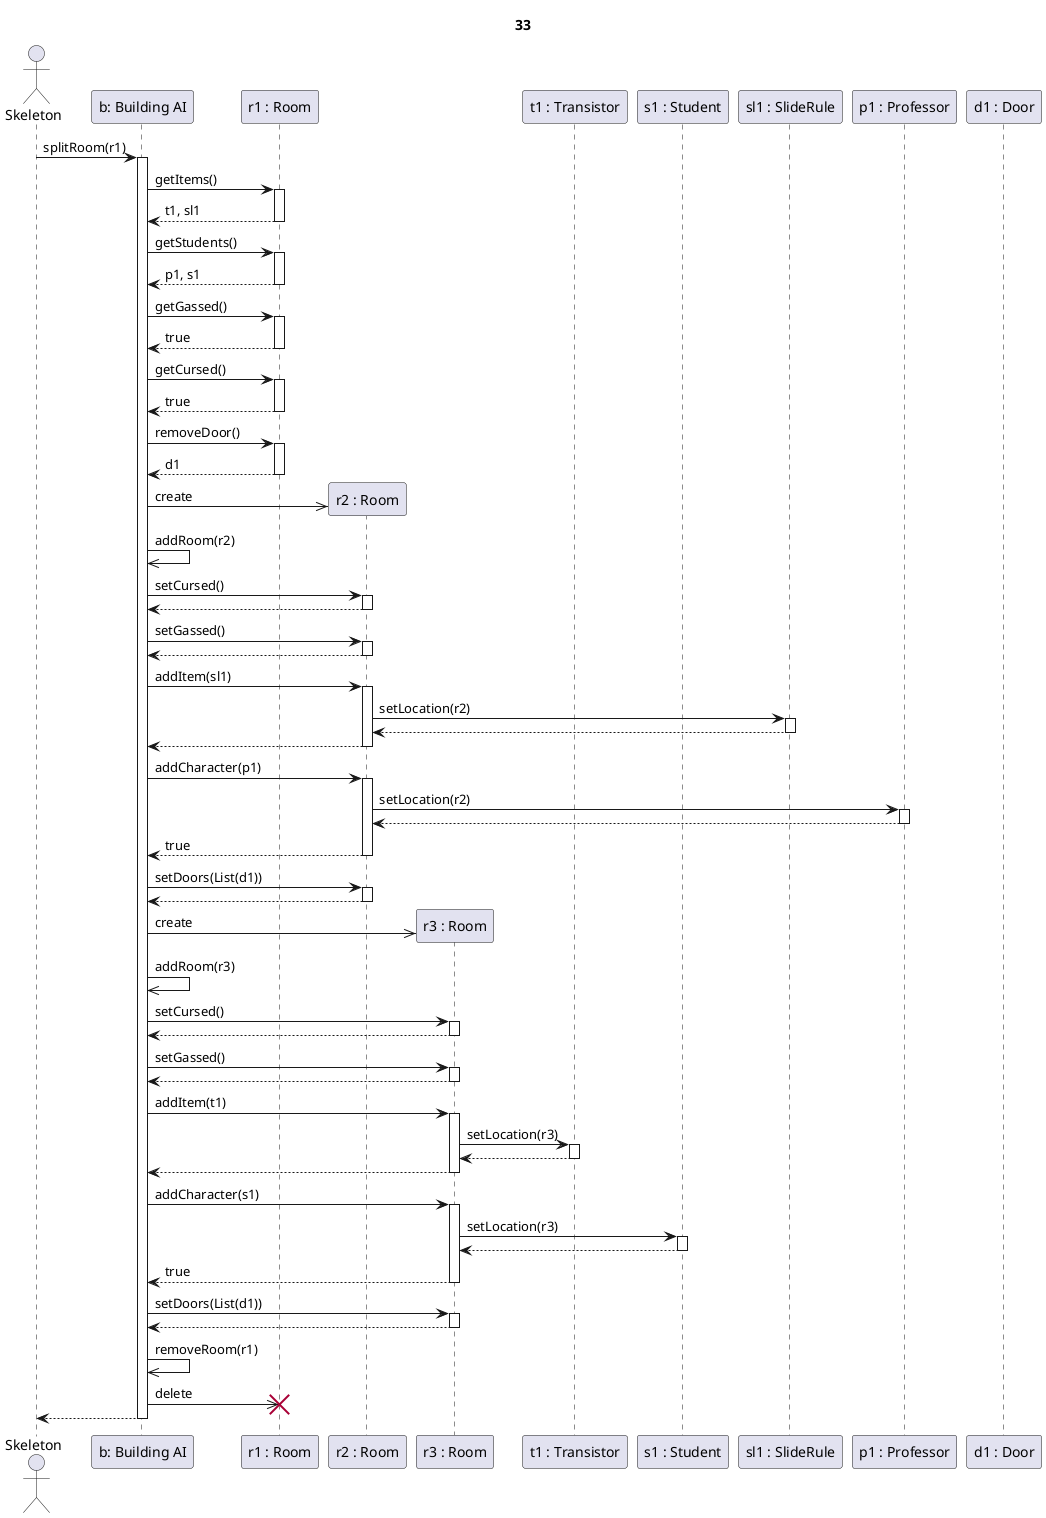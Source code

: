 @startuml Szoba split sikeres eredetileg elátkozott és gázos szobával

title 33

actor Skeleton as sk
participant "b: Building AI" as ai

participant "r1 : Room" as r1
participant "r2 : Room" as r2
participant "r3 : Room" as r3

participant "t1 : Transistor" as t1
participant "s1 : Student" as s1
participant "sl1 : SlideRule" as sl
participant "p1 : Professor" as p1
participant "d1 : Door" as d1



sk->ai ++: splitRoom(r1)

ai->r1 ++: getItems()
r1-->ai --: t1, sl1

ai->r1 ++: getStudents()
r1-->ai --: p1, s1

ai->r1 ++: getGassed()
r1-->ai --: true

ai->r1 ++: getCursed()
r1-->ai --: true

ai->r1 ++: removeDoor()
return d1

ai->>r2 **: create
ai->>ai : addRoom(r2)

ai->r2 ++: setCursed()
return

ai->r2 ++: setGassed()
return

ai->r2 ++: addItem(sl1)

r2->sl ++: setLocation(r2)
return

r2-->ai --:
ai->r2 ++: addCharacter(p1)

r2->p1 ++: setLocation(r2)
return

r2-->ai --: true

ai->r2 ++: setDoors(List(d1))
return



ai->>r3 **: create
ai->>ai : addRoom(r3)

ai->r3 ++: setCursed()
return

ai->r3 ++: setGassed()
return

ai->r3 ++: addItem(t1)

r3->t1 ++: setLocation(r3)
return

r3-->ai --:

ai->r3 ++: addCharacter(s1)

r3->s1 ++: setLocation(r3)
return

r3-->ai --: true

ai->r3 ++: setDoors(List(d1))
return


ai->>ai : removeRoom(r1)
ai->>r1 !!: delete

ai-->sk --:

@enduml